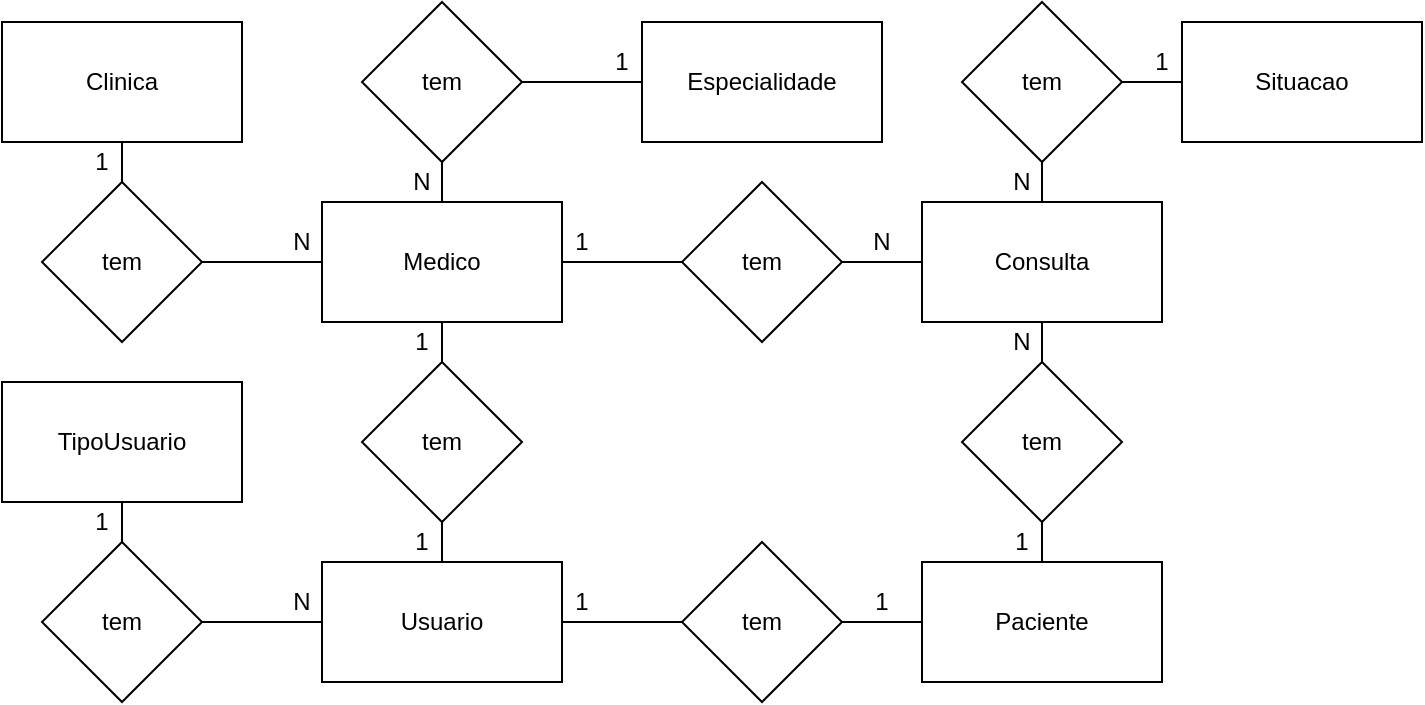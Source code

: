 <mxfile version="14.4.8" type="device" pages="2"><diagram id="tbmvukzZFS9m787iocmM" name="Conceitual"><mxGraphModel dx="868" dy="450" grid="1" gridSize="10" guides="1" tooltips="1" connect="1" arrows="1" fold="1" page="1" pageScale="1" pageWidth="827" pageHeight="1169" math="0" shadow="0"><root><mxCell id="0"/><mxCell id="1" parent="0"/><mxCell id="wwTbLf_z3bButGqpfBfw-30" style="edgeStyle=orthogonalEdgeStyle;rounded=0;orthogonalLoop=1;jettySize=auto;html=1;exitX=0.5;exitY=1;exitDx=0;exitDy=0;entryX=0.5;entryY=0;entryDx=0;entryDy=0;endArrow=none;endFill=0;" parent="1" source="YeVT094DheGPPfYWXo9Z-1" target="YeVT094DheGPPfYWXo9Z-4" edge="1"><mxGeometry relative="1" as="geometry"/></mxCell><mxCell id="YeVT094DheGPPfYWXo9Z-1" value="Clinica" style="rounded=0;whiteSpace=wrap;html=1;" parent="1" vertex="1"><mxGeometry x="40" y="40" width="120" height="60" as="geometry"/></mxCell><mxCell id="YeVT094DheGPPfYWXo9Z-3" value="Consulta" style="rounded=0;whiteSpace=wrap;html=1;" parent="1" vertex="1"><mxGeometry x="500" y="130" width="120" height="60" as="geometry"/></mxCell><mxCell id="wwTbLf_z3bButGqpfBfw-7" style="edgeStyle=orthogonalEdgeStyle;rounded=0;orthogonalLoop=1;jettySize=auto;html=1;exitX=1;exitY=0.5;exitDx=0;exitDy=0;endArrow=none;endFill=0;" parent="1" source="YeVT094DheGPPfYWXo9Z-4" target="YeVT094DheGPPfYWXo9Z-6" edge="1"><mxGeometry relative="1" as="geometry"/></mxCell><mxCell id="YeVT094DheGPPfYWXo9Z-4" value="tem" style="rhombus;whiteSpace=wrap;html=1;" parent="1" vertex="1"><mxGeometry x="60" y="120" width="80" height="80" as="geometry"/></mxCell><mxCell id="YeVT094DheGPPfYWXo9Z-15" style="edgeStyle=orthogonalEdgeStyle;rounded=0;orthogonalLoop=1;jettySize=auto;html=1;exitX=1;exitY=0.5;exitDx=0;exitDy=0;endArrow=none;endFill=0;" parent="1" source="YeVT094DheGPPfYWXo9Z-5" target="YeVT094DheGPPfYWXo9Z-3" edge="1"><mxGeometry relative="1" as="geometry"/></mxCell><mxCell id="wwTbLf_z3bButGqpfBfw-6" style="edgeStyle=orthogonalEdgeStyle;rounded=0;orthogonalLoop=1;jettySize=auto;html=1;exitX=0;exitY=0.5;exitDx=0;exitDy=0;entryX=1;entryY=0.5;entryDx=0;entryDy=0;endArrow=none;endFill=0;" parent="1" source="YeVT094DheGPPfYWXo9Z-5" target="YeVT094DheGPPfYWXo9Z-6" edge="1"><mxGeometry relative="1" as="geometry"/></mxCell><mxCell id="YeVT094DheGPPfYWXo9Z-5" value="tem" style="rhombus;whiteSpace=wrap;html=1;" parent="1" vertex="1"><mxGeometry x="380" y="120" width="80" height="80" as="geometry"/></mxCell><mxCell id="YeVT094DheGPPfYWXo9Z-6" value="Medico" style="rounded=0;whiteSpace=wrap;html=1;" parent="1" vertex="1"><mxGeometry x="200" y="130" width="120" height="60" as="geometry"/></mxCell><mxCell id="YeVT094DheGPPfYWXo9Z-16" style="edgeStyle=orthogonalEdgeStyle;rounded=0;orthogonalLoop=1;jettySize=auto;html=1;exitX=0.5;exitY=0;exitDx=0;exitDy=0;endArrow=none;endFill=0;" parent="1" source="YeVT094DheGPPfYWXo9Z-8" target="YeVT094DheGPPfYWXo9Z-3" edge="1"><mxGeometry relative="1" as="geometry"/></mxCell><mxCell id="VZoh3QCp31oaB2-yigFD-16" style="edgeStyle=orthogonalEdgeStyle;rounded=0;orthogonalLoop=1;jettySize=auto;html=1;exitX=0.5;exitY=1;exitDx=0;exitDy=0;endArrow=none;endFill=0;" parent="1" source="YeVT094DheGPPfYWXo9Z-8" target="wwTbLf_z3bButGqpfBfw-8" edge="1"><mxGeometry relative="1" as="geometry"/></mxCell><mxCell id="YeVT094DheGPPfYWXo9Z-8" value="tem" style="rhombus;whiteSpace=wrap;html=1;" parent="1" vertex="1"><mxGeometry x="520" y="210" width="80" height="80" as="geometry"/></mxCell><mxCell id="wwTbLf_z3bButGqpfBfw-8" value="Paciente" style="rounded=0;whiteSpace=wrap;html=1;" parent="1" vertex="1"><mxGeometry x="500" y="310" width="120" height="60" as="geometry"/></mxCell><mxCell id="wwTbLf_z3bButGqpfBfw-12" style="edgeStyle=orthogonalEdgeStyle;rounded=0;orthogonalLoop=1;jettySize=auto;html=1;exitX=1;exitY=0.5;exitDx=0;exitDy=0;entryX=0;entryY=0.5;entryDx=0;entryDy=0;endArrow=none;endFill=0;" parent="1" source="wwTbLf_z3bButGqpfBfw-10" target="wwTbLf_z3bButGqpfBfw-11" edge="1"><mxGeometry relative="1" as="geometry"/></mxCell><mxCell id="wwTbLf_z3bButGqpfBfw-10" value="Usuario" style="rounded=0;whiteSpace=wrap;html=1;" parent="1" vertex="1"><mxGeometry x="200" y="310" width="120" height="60" as="geometry"/></mxCell><mxCell id="wwTbLf_z3bButGqpfBfw-13" style="edgeStyle=orthogonalEdgeStyle;rounded=0;orthogonalLoop=1;jettySize=auto;html=1;exitX=1;exitY=0.5;exitDx=0;exitDy=0;entryX=0;entryY=0.5;entryDx=0;entryDy=0;endArrow=none;endFill=0;" parent="1" source="wwTbLf_z3bButGqpfBfw-11" target="wwTbLf_z3bButGqpfBfw-8" edge="1"><mxGeometry relative="1" as="geometry"/></mxCell><mxCell id="wwTbLf_z3bButGqpfBfw-11" value="tem" style="rhombus;whiteSpace=wrap;html=1;" parent="1" vertex="1"><mxGeometry x="380" y="300" width="80" height="80" as="geometry"/></mxCell><mxCell id="wwTbLf_z3bButGqpfBfw-32" style="edgeStyle=orthogonalEdgeStyle;rounded=0;orthogonalLoop=1;jettySize=auto;html=1;exitX=0.5;exitY=0;exitDx=0;exitDy=0;entryX=0.5;entryY=1;entryDx=0;entryDy=0;endArrow=none;endFill=0;" parent="1" source="wwTbLf_z3bButGqpfBfw-18" target="YeVT094DheGPPfYWXo9Z-6" edge="1"><mxGeometry relative="1" as="geometry"/></mxCell><mxCell id="wwTbLf_z3bButGqpfBfw-33" style="edgeStyle=orthogonalEdgeStyle;rounded=0;orthogonalLoop=1;jettySize=auto;html=1;exitX=0.5;exitY=1;exitDx=0;exitDy=0;entryX=0.5;entryY=0;entryDx=0;entryDy=0;endArrow=none;endFill=0;" parent="1" source="wwTbLf_z3bButGqpfBfw-18" target="wwTbLf_z3bButGqpfBfw-10" edge="1"><mxGeometry relative="1" as="geometry"/></mxCell><mxCell id="wwTbLf_z3bButGqpfBfw-18" value="tem" style="rhombus;whiteSpace=wrap;html=1;" parent="1" vertex="1"><mxGeometry x="220" y="210" width="80" height="80" as="geometry"/></mxCell><mxCell id="wwTbLf_z3bButGqpfBfw-21" value="Especialidade" style="rounded=0;whiteSpace=wrap;html=1;" parent="1" vertex="1"><mxGeometry x="360" y="40" width="120" height="60" as="geometry"/></mxCell><mxCell id="wwTbLf_z3bButGqpfBfw-24" style="edgeStyle=orthogonalEdgeStyle;rounded=0;orthogonalLoop=1;jettySize=auto;html=1;exitX=0.5;exitY=1;exitDx=0;exitDy=0;endArrow=none;endFill=0;" parent="1" source="wwTbLf_z3bButGqpfBfw-22" target="YeVT094DheGPPfYWXo9Z-6" edge="1"><mxGeometry relative="1" as="geometry"/></mxCell><mxCell id="wwTbLf_z3bButGqpfBfw-31" style="edgeStyle=orthogonalEdgeStyle;rounded=0;orthogonalLoop=1;jettySize=auto;html=1;exitX=1;exitY=0.5;exitDx=0;exitDy=0;endArrow=none;endFill=0;" parent="1" source="wwTbLf_z3bButGqpfBfw-22" target="wwTbLf_z3bButGqpfBfw-21" edge="1"><mxGeometry relative="1" as="geometry"/></mxCell><mxCell id="wwTbLf_z3bButGqpfBfw-22" value="tem" style="rhombus;whiteSpace=wrap;html=1;" parent="1" vertex="1"><mxGeometry x="220" y="30" width="80" height="80" as="geometry"/></mxCell><mxCell id="wwTbLf_z3bButGqpfBfw-28" style="edgeStyle=orthogonalEdgeStyle;rounded=0;orthogonalLoop=1;jettySize=auto;html=1;exitX=0.5;exitY=1;exitDx=0;exitDy=0;endArrow=none;endFill=0;" parent="1" source="wwTbLf_z3bButGqpfBfw-26" target="wwTbLf_z3bButGqpfBfw-27" edge="1"><mxGeometry relative="1" as="geometry"/></mxCell><mxCell id="wwTbLf_z3bButGqpfBfw-26" value="TipoUsuario" style="rounded=0;whiteSpace=wrap;html=1;" parent="1" vertex="1"><mxGeometry x="40" y="220" width="120" height="60" as="geometry"/></mxCell><mxCell id="wwTbLf_z3bButGqpfBfw-29" style="edgeStyle=orthogonalEdgeStyle;rounded=0;orthogonalLoop=1;jettySize=auto;html=1;exitX=1;exitY=0.5;exitDx=0;exitDy=0;endArrow=none;endFill=0;" parent="1" source="wwTbLf_z3bButGqpfBfw-27" target="wwTbLf_z3bButGqpfBfw-10" edge="1"><mxGeometry relative="1" as="geometry"/></mxCell><mxCell id="wwTbLf_z3bButGqpfBfw-27" value="tem" style="rhombus;whiteSpace=wrap;html=1;" parent="1" vertex="1"><mxGeometry x="60" y="300" width="80" height="80" as="geometry"/></mxCell><mxCell id="VZoh3QCp31oaB2-yigFD-1" value="1" style="text;html=1;strokeColor=none;fillColor=none;align=center;verticalAlign=middle;whiteSpace=wrap;rounded=0;" parent="1" vertex="1"><mxGeometry x="80" y="100" width="20" height="20" as="geometry"/></mxCell><mxCell id="VZoh3QCp31oaB2-yigFD-2" value="N" style="text;html=1;strokeColor=none;fillColor=none;align=center;verticalAlign=middle;whiteSpace=wrap;rounded=0;" parent="1" vertex="1"><mxGeometry x="180" y="140" width="20" height="20" as="geometry"/></mxCell><mxCell id="VZoh3QCp31oaB2-yigFD-3" value="N" style="text;html=1;strokeColor=none;fillColor=none;align=center;verticalAlign=middle;whiteSpace=wrap;rounded=0;" parent="1" vertex="1"><mxGeometry x="240" y="110" width="20" height="20" as="geometry"/></mxCell><mxCell id="VZoh3QCp31oaB2-yigFD-4" value="1" style="text;html=1;strokeColor=none;fillColor=none;align=center;verticalAlign=middle;whiteSpace=wrap;rounded=0;" parent="1" vertex="1"><mxGeometry x="320" y="140" width="20" height="20" as="geometry"/></mxCell><mxCell id="VZoh3QCp31oaB2-yigFD-5" value="N" style="text;html=1;strokeColor=none;fillColor=none;align=center;verticalAlign=middle;whiteSpace=wrap;rounded=0;" parent="1" vertex="1"><mxGeometry x="470" y="140" width="20" height="20" as="geometry"/></mxCell><mxCell id="VZoh3QCp31oaB2-yigFD-6" value="1" style="text;html=1;strokeColor=none;fillColor=none;align=center;verticalAlign=middle;whiteSpace=wrap;rounded=0;" parent="1" vertex="1"><mxGeometry x="340" y="50" width="20" height="20" as="geometry"/></mxCell><mxCell id="VZoh3QCp31oaB2-yigFD-7" value="1" style="text;html=1;strokeColor=none;fillColor=none;align=center;verticalAlign=middle;whiteSpace=wrap;rounded=0;" parent="1" vertex="1"><mxGeometry x="240" y="190" width="20" height="20" as="geometry"/></mxCell><mxCell id="VZoh3QCp31oaB2-yigFD-8" value="1" style="text;html=1;strokeColor=none;fillColor=none;align=center;verticalAlign=middle;whiteSpace=wrap;rounded=0;" parent="1" vertex="1"><mxGeometry x="240" y="290" width="20" height="20" as="geometry"/></mxCell><mxCell id="VZoh3QCp31oaB2-yigFD-9" value="1" style="text;html=1;strokeColor=none;fillColor=none;align=center;verticalAlign=middle;whiteSpace=wrap;rounded=0;" parent="1" vertex="1"><mxGeometry x="80" y="280" width="20" height="20" as="geometry"/></mxCell><mxCell id="VZoh3QCp31oaB2-yigFD-10" value="N" style="text;html=1;strokeColor=none;fillColor=none;align=center;verticalAlign=middle;whiteSpace=wrap;rounded=0;" parent="1" vertex="1"><mxGeometry x="180" y="320" width="20" height="20" as="geometry"/></mxCell><mxCell id="VZoh3QCp31oaB2-yigFD-12" value="1" style="text;html=1;strokeColor=none;fillColor=none;align=center;verticalAlign=middle;whiteSpace=wrap;rounded=0;" parent="1" vertex="1"><mxGeometry x="540" y="290" width="20" height="20" as="geometry"/></mxCell><mxCell id="VZoh3QCp31oaB2-yigFD-13" value="N" style="text;html=1;strokeColor=none;fillColor=none;align=center;verticalAlign=middle;whiteSpace=wrap;rounded=0;" parent="1" vertex="1"><mxGeometry x="540" y="190" width="20" height="20" as="geometry"/></mxCell><mxCell id="VZoh3QCp31oaB2-yigFD-14" value="1" style="text;html=1;strokeColor=none;fillColor=none;align=center;verticalAlign=middle;whiteSpace=wrap;rounded=0;" parent="1" vertex="1"><mxGeometry x="320" y="320" width="20" height="20" as="geometry"/></mxCell><mxCell id="VZoh3QCp31oaB2-yigFD-15" value="1" style="text;html=1;strokeColor=none;fillColor=none;align=center;verticalAlign=middle;whiteSpace=wrap;rounded=0;" parent="1" vertex="1"><mxGeometry x="470" y="320" width="20" height="20" as="geometry"/></mxCell><mxCell id="-nQKiCREznr3GlZvs7yt-3" value="Situacao" style="rounded=0;whiteSpace=wrap;html=1;" parent="1" vertex="1"><mxGeometry x="630" y="40" width="120" height="60" as="geometry"/></mxCell><mxCell id="-nQKiCREznr3GlZvs7yt-5" style="edgeStyle=orthogonalEdgeStyle;rounded=0;orthogonalLoop=1;jettySize=auto;html=1;exitX=0.5;exitY=1;exitDx=0;exitDy=0;entryX=0.5;entryY=0;entryDx=0;entryDy=0;endArrow=none;endFill=0;" parent="1" source="-nQKiCREznr3GlZvs7yt-4" target="YeVT094DheGPPfYWXo9Z-3" edge="1"><mxGeometry relative="1" as="geometry"/></mxCell><mxCell id="-nQKiCREznr3GlZvs7yt-6" style="edgeStyle=orthogonalEdgeStyle;rounded=0;orthogonalLoop=1;jettySize=auto;html=1;exitX=1;exitY=0.5;exitDx=0;exitDy=0;endArrow=none;endFill=0;" parent="1" source="-nQKiCREznr3GlZvs7yt-4" target="-nQKiCREznr3GlZvs7yt-3" edge="1"><mxGeometry relative="1" as="geometry"/></mxCell><mxCell id="-nQKiCREznr3GlZvs7yt-4" value="tem" style="rhombus;whiteSpace=wrap;html=1;" parent="1" vertex="1"><mxGeometry x="520" y="30" width="80" height="80" as="geometry"/></mxCell><mxCell id="-nQKiCREznr3GlZvs7yt-7" value="N" style="text;html=1;strokeColor=none;fillColor=none;align=center;verticalAlign=middle;whiteSpace=wrap;rounded=0;" parent="1" vertex="1"><mxGeometry x="540" y="110" width="20" height="20" as="geometry"/></mxCell><mxCell id="-nQKiCREznr3GlZvs7yt-8" value="1" style="text;html=1;strokeColor=none;fillColor=none;align=center;verticalAlign=middle;whiteSpace=wrap;rounded=0;" parent="1" vertex="1"><mxGeometry x="610" y="50" width="20" height="20" as="geometry"/></mxCell></root></mxGraphModel></diagram><diagram id="5i5lVtpWGPMea7xDv6rK" name="Logico"><mxGraphModel dx="868" dy="450" grid="1" gridSize="10" guides="1" tooltips="1" connect="1" arrows="1" fold="1" page="1" pageScale="1" pageWidth="827" pageHeight="1169" math="0" shadow="0"><root><mxCell id="hrOBuIK_66AOC_mTqwhS-0"/><mxCell id="hrOBuIK_66AOC_mTqwhS-1" parent="hrOBuIK_66AOC_mTqwhS-0"/><mxCell id="hrOBuIK_66AOC_mTqwhS-2" value="Clinica" style="shape=table;startSize=30;container=1;collapsible=1;childLayout=tableLayout;fixedRows=1;rowLines=0;fontStyle=1;align=center;resizeLast=1;" parent="hrOBuIK_66AOC_mTqwhS-1" vertex="1"><mxGeometry x="40" y="40" width="180" height="190" as="geometry"/></mxCell><mxCell id="hrOBuIK_66AOC_mTqwhS-3" value="" style="shape=partialRectangle;collapsible=0;dropTarget=0;pointerEvents=0;fillColor=none;top=0;left=0;bottom=1;right=0;points=[[0,0.5],[1,0.5]];portConstraint=eastwest;" parent="hrOBuIK_66AOC_mTqwhS-2" vertex="1"><mxGeometry y="30" width="180" height="30" as="geometry"/></mxCell><mxCell id="hrOBuIK_66AOC_mTqwhS-4" value="PK" style="shape=partialRectangle;connectable=0;fillColor=none;top=0;left=0;bottom=0;right=0;fontStyle=1;overflow=hidden;" parent="hrOBuIK_66AOC_mTqwhS-3" vertex="1"><mxGeometry width="30" height="30" as="geometry"/></mxCell><mxCell id="hrOBuIK_66AOC_mTqwhS-5" value="idClinica" style="shape=partialRectangle;connectable=0;fillColor=none;top=0;left=0;bottom=0;right=0;align=left;spacingLeft=6;fontStyle=5;overflow=hidden;" parent="hrOBuIK_66AOC_mTqwhS-3" vertex="1"><mxGeometry x="30" width="150" height="30" as="geometry"/></mxCell><mxCell id="hrOBuIK_66AOC_mTqwhS-6" value="" style="shape=partialRectangle;collapsible=0;dropTarget=0;pointerEvents=0;fillColor=none;top=0;left=0;bottom=0;right=0;points=[[0,0.5],[1,0.5]];portConstraint=eastwest;" parent="hrOBuIK_66AOC_mTqwhS-2" vertex="1"><mxGeometry y="60" width="180" height="30" as="geometry"/></mxCell><mxCell id="hrOBuIK_66AOC_mTqwhS-7" value="" style="shape=partialRectangle;connectable=0;fillColor=none;top=0;left=0;bottom=0;right=0;editable=1;overflow=hidden;" parent="hrOBuIK_66AOC_mTqwhS-6" vertex="1"><mxGeometry width="30" height="30" as="geometry"/></mxCell><mxCell id="hrOBuIK_66AOC_mTqwhS-8" value="CPNJ" style="shape=partialRectangle;connectable=0;fillColor=none;top=0;left=0;bottom=0;right=0;align=left;spacingLeft=6;overflow=hidden;" parent="hrOBuIK_66AOC_mTqwhS-6" vertex="1"><mxGeometry x="30" width="150" height="30" as="geometry"/></mxCell><mxCell id="hrOBuIK_66AOC_mTqwhS-9" value="" style="shape=partialRectangle;collapsible=0;dropTarget=0;pointerEvents=0;fillColor=none;top=0;left=0;bottom=0;right=0;points=[[0,0.5],[1,0.5]];portConstraint=eastwest;" parent="hrOBuIK_66AOC_mTqwhS-2" vertex="1"><mxGeometry y="90" width="180" height="30" as="geometry"/></mxCell><mxCell id="hrOBuIK_66AOC_mTqwhS-10" value="" style="shape=partialRectangle;connectable=0;fillColor=none;top=0;left=0;bottom=0;right=0;editable=1;overflow=hidden;" parent="hrOBuIK_66AOC_mTqwhS-9" vertex="1"><mxGeometry width="30" height="30" as="geometry"/></mxCell><mxCell id="hrOBuIK_66AOC_mTqwhS-11" value="Endereco" style="shape=partialRectangle;connectable=0;fillColor=none;top=0;left=0;bottom=0;right=0;align=left;spacingLeft=6;overflow=hidden;" parent="hrOBuIK_66AOC_mTqwhS-9" vertex="1"><mxGeometry x="30" width="150" height="30" as="geometry"/></mxCell><mxCell id="hrOBuIK_66AOC_mTqwhS-12" value="" style="shape=partialRectangle;collapsible=0;dropTarget=0;pointerEvents=0;fillColor=none;top=0;left=0;bottom=0;right=0;points=[[0,0.5],[1,0.5]];portConstraint=eastwest;" parent="hrOBuIK_66AOC_mTqwhS-2" vertex="1"><mxGeometry y="120" width="180" height="30" as="geometry"/></mxCell><mxCell id="hrOBuIK_66AOC_mTqwhS-13" value="" style="shape=partialRectangle;connectable=0;fillColor=none;top=0;left=0;bottom=0;right=0;editable=1;overflow=hidden;" parent="hrOBuIK_66AOC_mTqwhS-12" vertex="1"><mxGeometry width="30" height="30" as="geometry"/></mxCell><mxCell id="hrOBuIK_66AOC_mTqwhS-14" value="NomeFantasia" style="shape=partialRectangle;connectable=0;fillColor=none;top=0;left=0;bottom=0;right=0;align=left;spacingLeft=6;overflow=hidden;" parent="hrOBuIK_66AOC_mTqwhS-12" vertex="1"><mxGeometry x="30" width="150" height="30" as="geometry"/></mxCell><mxCell id="8sreV5g96M_gXu1EqG2n-0" value="" style="shape=partialRectangle;collapsible=0;dropTarget=0;pointerEvents=0;fillColor=none;top=0;left=0;bottom=0;right=0;points=[[0,0.5],[1,0.5]];portConstraint=eastwest;" parent="hrOBuIK_66AOC_mTqwhS-2" vertex="1"><mxGeometry y="150" width="180" height="30" as="geometry"/></mxCell><mxCell id="8sreV5g96M_gXu1EqG2n-1" value="" style="shape=partialRectangle;connectable=0;fillColor=none;top=0;left=0;bottom=0;right=0;editable=1;overflow=hidden;" parent="8sreV5g96M_gXu1EqG2n-0" vertex="1"><mxGeometry width="30" height="30" as="geometry"/></mxCell><mxCell id="8sreV5g96M_gXu1EqG2n-2" value="RazaoSocial" style="shape=partialRectangle;connectable=0;fillColor=none;top=0;left=0;bottom=0;right=0;align=left;spacingLeft=6;overflow=hidden;" parent="8sreV5g96M_gXu1EqG2n-0" vertex="1"><mxGeometry x="30" width="150" height="30" as="geometry"/></mxCell><mxCell id="8sreV5g96M_gXu1EqG2n-3" value="Usuario" style="shape=table;startSize=30;container=1;collapsible=1;childLayout=tableLayout;fixedRows=1;rowLines=0;fontStyle=1;align=center;resizeLast=1;" parent="hrOBuIK_66AOC_mTqwhS-1" vertex="1"><mxGeometry x="280" y="40" width="180" height="220" as="geometry"/></mxCell><mxCell id="8sreV5g96M_gXu1EqG2n-4" value="" style="shape=partialRectangle;collapsible=0;dropTarget=0;pointerEvents=0;fillColor=none;top=0;left=0;bottom=0;right=0;points=[[0,0.5],[1,0.5]];portConstraint=eastwest;" parent="8sreV5g96M_gXu1EqG2n-3" vertex="1"><mxGeometry y="30" width="180" height="30" as="geometry"/></mxCell><mxCell id="8sreV5g96M_gXu1EqG2n-5" value="PK" style="shape=partialRectangle;connectable=0;fillColor=none;top=0;left=0;bottom=0;right=0;fontStyle=1;overflow=hidden;" parent="8sreV5g96M_gXu1EqG2n-4" vertex="1"><mxGeometry width="60" height="30" as="geometry"/></mxCell><mxCell id="8sreV5g96M_gXu1EqG2n-6" value="idUsuario" style="shape=partialRectangle;connectable=0;fillColor=none;top=0;left=0;bottom=0;right=0;align=left;spacingLeft=6;fontStyle=5;overflow=hidden;" parent="8sreV5g96M_gXu1EqG2n-4" vertex="1"><mxGeometry x="60" width="120" height="30" as="geometry"/></mxCell><mxCell id="6BgBozNRXc85cKhmaCCA-0" value="" style="shape=partialRectangle;collapsible=0;dropTarget=0;pointerEvents=0;fillColor=none;top=0;left=0;bottom=0;right=0;points=[[0,0.5],[1,0.5]];portConstraint=eastwest;" parent="8sreV5g96M_gXu1EqG2n-3" vertex="1"><mxGeometry y="60" width="180" height="30" as="geometry"/></mxCell><mxCell id="6BgBozNRXc85cKhmaCCA-1" value="FK" style="shape=partialRectangle;connectable=0;fillColor=none;top=0;left=0;bottom=0;right=0;fontStyle=1;overflow=hidden;" parent="6BgBozNRXc85cKhmaCCA-0" vertex="1"><mxGeometry width="60" height="30" as="geometry"/></mxCell><mxCell id="6BgBozNRXc85cKhmaCCA-2" value="idTipoUsuario" style="shape=partialRectangle;connectable=0;fillColor=none;top=0;left=0;bottom=0;right=0;align=left;spacingLeft=6;fontStyle=5;overflow=hidden;" parent="6BgBozNRXc85cKhmaCCA-0" vertex="1"><mxGeometry x="60" width="120" height="30" as="geometry"/></mxCell><mxCell id="8sreV5g96M_gXu1EqG2n-7" value="" style="shape=partialRectangle;collapsible=0;dropTarget=0;pointerEvents=0;fillColor=none;top=0;left=0;bottom=1;right=0;points=[[0,0.5],[1,0.5]];portConstraint=eastwest;" parent="8sreV5g96M_gXu1EqG2n-3" vertex="1"><mxGeometry y="90" width="180" height="30" as="geometry"/></mxCell><mxCell id="8sreV5g96M_gXu1EqG2n-8" value="FK" style="shape=partialRectangle;connectable=0;fillColor=none;top=0;left=0;bottom=0;right=0;fontStyle=1;overflow=hidden;" parent="8sreV5g96M_gXu1EqG2n-7" vertex="1"><mxGeometry width="60" height="30" as="geometry"/></mxCell><mxCell id="8sreV5g96M_gXu1EqG2n-9" value="idClinica" style="shape=partialRectangle;connectable=0;fillColor=none;top=0;left=0;bottom=0;right=0;align=left;spacingLeft=6;fontStyle=5;overflow=hidden;" parent="8sreV5g96M_gXu1EqG2n-7" vertex="1"><mxGeometry x="60" width="120" height="30" as="geometry"/></mxCell><mxCell id="8sreV5g96M_gXu1EqG2n-10" value="" style="shape=partialRectangle;collapsible=0;dropTarget=0;pointerEvents=0;fillColor=none;top=0;left=0;bottom=0;right=0;points=[[0,0.5],[1,0.5]];portConstraint=eastwest;" parent="8sreV5g96M_gXu1EqG2n-3" vertex="1"><mxGeometry y="120" width="180" height="30" as="geometry"/></mxCell><mxCell id="8sreV5g96M_gXu1EqG2n-11" value="" style="shape=partialRectangle;connectable=0;fillColor=none;top=0;left=0;bottom=0;right=0;editable=1;overflow=hidden;" parent="8sreV5g96M_gXu1EqG2n-10" vertex="1"><mxGeometry width="60" height="30" as="geometry"/></mxCell><mxCell id="8sreV5g96M_gXu1EqG2n-12" value="Nome" style="shape=partialRectangle;connectable=0;fillColor=none;top=0;left=0;bottom=0;right=0;align=left;spacingLeft=6;overflow=hidden;" parent="8sreV5g96M_gXu1EqG2n-10" vertex="1"><mxGeometry x="60" width="120" height="30" as="geometry"/></mxCell><mxCell id="8sreV5g96M_gXu1EqG2n-13" value="" style="shape=partialRectangle;collapsible=0;dropTarget=0;pointerEvents=0;fillColor=none;top=0;left=0;bottom=0;right=0;points=[[0,0.5],[1,0.5]];portConstraint=eastwest;" parent="8sreV5g96M_gXu1EqG2n-3" vertex="1"><mxGeometry y="150" width="180" height="30" as="geometry"/></mxCell><mxCell id="8sreV5g96M_gXu1EqG2n-14" value="" style="shape=partialRectangle;connectable=0;fillColor=none;top=0;left=0;bottom=0;right=0;editable=1;overflow=hidden;" parent="8sreV5g96M_gXu1EqG2n-13" vertex="1"><mxGeometry width="60" height="30" as="geometry"/></mxCell><mxCell id="8sreV5g96M_gXu1EqG2n-15" value="Email" style="shape=partialRectangle;connectable=0;fillColor=none;top=0;left=0;bottom=0;right=0;align=left;spacingLeft=6;overflow=hidden;" parent="8sreV5g96M_gXu1EqG2n-13" vertex="1"><mxGeometry x="60" width="120" height="30" as="geometry"/></mxCell><mxCell id="D3uZk7srcacJJLADv9d_-4" value="" style="shape=partialRectangle;collapsible=0;dropTarget=0;pointerEvents=0;fillColor=none;top=0;left=0;bottom=0;right=0;points=[[0,0.5],[1,0.5]];portConstraint=eastwest;" vertex="1" parent="8sreV5g96M_gXu1EqG2n-3"><mxGeometry y="180" width="180" height="30" as="geometry"/></mxCell><mxCell id="D3uZk7srcacJJLADv9d_-5" value="" style="shape=partialRectangle;connectable=0;fillColor=none;top=0;left=0;bottom=0;right=0;editable=1;overflow=hidden;" vertex="1" parent="D3uZk7srcacJJLADv9d_-4"><mxGeometry width="60" height="30" as="geometry"/></mxCell><mxCell id="D3uZk7srcacJJLADv9d_-6" value="Senha" style="shape=partialRectangle;connectable=0;fillColor=none;top=0;left=0;bottom=0;right=0;align=left;spacingLeft=6;overflow=hidden;" vertex="1" parent="D3uZk7srcacJJLADv9d_-4"><mxGeometry x="60" width="120" height="30" as="geometry"/></mxCell><mxCell id="fiuMLbG_GVupAWo96m7l-19" value="Consulta" style="shape=table;startSize=30;container=1;collapsible=1;childLayout=tableLayout;fixedRows=1;rowLines=0;fontStyle=1;align=center;resizeLast=1;" parent="hrOBuIK_66AOC_mTqwhS-1" vertex="1"><mxGeometry x="560" y="40" width="180" height="220" as="geometry"/></mxCell><mxCell id="fiuMLbG_GVupAWo96m7l-20" value="" style="shape=partialRectangle;collapsible=0;dropTarget=0;pointerEvents=0;fillColor=none;top=0;left=0;bottom=0;right=0;points=[[0,0.5],[1,0.5]];portConstraint=eastwest;" parent="fiuMLbG_GVupAWo96m7l-19" vertex="1"><mxGeometry y="30" width="180" height="30" as="geometry"/></mxCell><mxCell id="fiuMLbG_GVupAWo96m7l-21" value="PK" style="shape=partialRectangle;connectable=0;fillColor=none;top=0;left=0;bottom=0;right=0;fontStyle=1;overflow=hidden;" parent="fiuMLbG_GVupAWo96m7l-20" vertex="1"><mxGeometry width="60" height="30" as="geometry"/></mxCell><mxCell id="fiuMLbG_GVupAWo96m7l-22" value="idConsulta" style="shape=partialRectangle;connectable=0;fillColor=none;top=0;left=0;bottom=0;right=0;align=left;spacingLeft=6;fontStyle=5;overflow=hidden;" parent="fiuMLbG_GVupAWo96m7l-20" vertex="1"><mxGeometry x="60" width="120" height="30" as="geometry"/></mxCell><mxCell id="fiuMLbG_GVupAWo96m7l-32" value="" style="shape=partialRectangle;collapsible=0;dropTarget=0;pointerEvents=0;fillColor=none;top=0;left=0;bottom=0;right=0;points=[[0,0.5],[1,0.5]];portConstraint=eastwest;" parent="fiuMLbG_GVupAWo96m7l-19" vertex="1"><mxGeometry y="60" width="180" height="30" as="geometry"/></mxCell><mxCell id="fiuMLbG_GVupAWo96m7l-33" value="FK" style="shape=partialRectangle;connectable=0;fillColor=none;top=0;left=0;bottom=0;right=0;fontStyle=1;overflow=hidden;" parent="fiuMLbG_GVupAWo96m7l-32" vertex="1"><mxGeometry width="60" height="30" as="geometry"/></mxCell><mxCell id="fiuMLbG_GVupAWo96m7l-34" value="idPaciente" style="shape=partialRectangle;connectable=0;fillColor=none;top=0;left=0;bottom=0;right=0;align=left;spacingLeft=6;fontStyle=5;overflow=hidden;" parent="fiuMLbG_GVupAWo96m7l-32" vertex="1"><mxGeometry x="60" width="120" height="30" as="geometry"/></mxCell><mxCell id="YYSHFhoximB7B4WYnnuj-3" value="" style="shape=partialRectangle;collapsible=0;dropTarget=0;pointerEvents=0;fillColor=none;top=0;left=0;bottom=0;right=0;points=[[0,0.5],[1,0.5]];portConstraint=eastwest;" parent="fiuMLbG_GVupAWo96m7l-19" vertex="1"><mxGeometry y="90" width="180" height="30" as="geometry"/></mxCell><mxCell id="YYSHFhoximB7B4WYnnuj-4" value="FK" style="shape=partialRectangle;connectable=0;fillColor=none;top=0;left=0;bottom=0;right=0;fontStyle=1;overflow=hidden;" parent="YYSHFhoximB7B4WYnnuj-3" vertex="1"><mxGeometry width="60" height="30" as="geometry"/></mxCell><mxCell id="YYSHFhoximB7B4WYnnuj-5" value="idSituacao" style="shape=partialRectangle;connectable=0;fillColor=none;top=0;left=0;bottom=0;right=0;align=left;spacingLeft=6;fontStyle=5;overflow=hidden;" parent="YYSHFhoximB7B4WYnnuj-3" vertex="1"><mxGeometry x="60" width="120" height="30" as="geometry"/></mxCell><mxCell id="fiuMLbG_GVupAWo96m7l-23" value="" style="shape=partialRectangle;collapsible=0;dropTarget=0;pointerEvents=0;fillColor=none;top=0;left=0;bottom=1;right=0;points=[[0,0.5],[1,0.5]];portConstraint=eastwest;" parent="fiuMLbG_GVupAWo96m7l-19" vertex="1"><mxGeometry y="120" width="180" height="30" as="geometry"/></mxCell><mxCell id="fiuMLbG_GVupAWo96m7l-24" value="FK" style="shape=partialRectangle;connectable=0;fillColor=none;top=0;left=0;bottom=0;right=0;fontStyle=1;overflow=hidden;" parent="fiuMLbG_GVupAWo96m7l-23" vertex="1"><mxGeometry width="60" height="30" as="geometry"/></mxCell><mxCell id="fiuMLbG_GVupAWo96m7l-25" value="idMedico" style="shape=partialRectangle;connectable=0;fillColor=none;top=0;left=0;bottom=0;right=0;align=left;spacingLeft=6;fontStyle=5;overflow=hidden;" parent="fiuMLbG_GVupAWo96m7l-23" vertex="1"><mxGeometry x="60" width="120" height="30" as="geometry"/></mxCell><mxCell id="fiuMLbG_GVupAWo96m7l-26" value="" style="shape=partialRectangle;collapsible=0;dropTarget=0;pointerEvents=0;fillColor=none;top=0;left=0;bottom=0;right=0;points=[[0,0.5],[1,0.5]];portConstraint=eastwest;" parent="fiuMLbG_GVupAWo96m7l-19" vertex="1"><mxGeometry y="150" width="180" height="30" as="geometry"/></mxCell><mxCell id="fiuMLbG_GVupAWo96m7l-27" value="" style="shape=partialRectangle;connectable=0;fillColor=none;top=0;left=0;bottom=0;right=0;editable=1;overflow=hidden;" parent="fiuMLbG_GVupAWo96m7l-26" vertex="1"><mxGeometry width="60" height="30" as="geometry"/></mxCell><mxCell id="fiuMLbG_GVupAWo96m7l-28" value="DataConsulta" style="shape=partialRectangle;connectable=0;fillColor=none;top=0;left=0;bottom=0;right=0;align=left;spacingLeft=6;overflow=hidden;" parent="fiuMLbG_GVupAWo96m7l-26" vertex="1"><mxGeometry x="60" width="120" height="30" as="geometry"/></mxCell><mxCell id="vNIRp9hM8oyRY4oCBEBe-0" value="" style="shape=partialRectangle;collapsible=0;dropTarget=0;pointerEvents=0;fillColor=none;top=0;left=0;bottom=0;right=0;points=[[0,0.5],[1,0.5]];portConstraint=eastwest;" parent="fiuMLbG_GVupAWo96m7l-19" vertex="1"><mxGeometry y="180" width="180" height="30" as="geometry"/></mxCell><mxCell id="vNIRp9hM8oyRY4oCBEBe-1" value="" style="shape=partialRectangle;connectable=0;fillColor=none;top=0;left=0;bottom=0;right=0;editable=1;overflow=hidden;" parent="vNIRp9hM8oyRY4oCBEBe-0" vertex="1"><mxGeometry width="60" height="30" as="geometry"/></mxCell><mxCell id="vNIRp9hM8oyRY4oCBEBe-2" value="Descricao" style="shape=partialRectangle;connectable=0;fillColor=none;top=0;left=0;bottom=0;right=0;align=left;spacingLeft=6;overflow=hidden;" parent="vNIRp9hM8oyRY4oCBEBe-0" vertex="1"><mxGeometry x="60" width="120" height="30" as="geometry"/></mxCell><mxCell id="gqoZCwhTYz6F_XiqJxZK-3" style="edgeStyle=orthogonalEdgeStyle;rounded=0;orthogonalLoop=1;jettySize=auto;html=1;exitX=1;exitY=0.5;exitDx=0;exitDy=0;entryX=0;entryY=0.5;entryDx=0;entryDy=0;endArrow=ERoneToMany;endFill=0;" parent="hrOBuIK_66AOC_mTqwhS-1" source="hrOBuIK_66AOC_mTqwhS-3" target="8sreV5g96M_gXu1EqG2n-7" edge="1"><mxGeometry relative="1" as="geometry"/></mxCell><mxCell id="6BgBozNRXc85cKhmaCCA-3" value="TipoUsuario" style="shape=table;startSize=30;container=1;collapsible=1;childLayout=tableLayout;fixedRows=1;rowLines=0;fontStyle=1;align=center;resizeLast=1;" parent="hrOBuIK_66AOC_mTqwhS-1" vertex="1"><mxGeometry x="40" y="280" width="180" height="100" as="geometry"/></mxCell><mxCell id="6BgBozNRXc85cKhmaCCA-4" value="" style="shape=partialRectangle;collapsible=0;dropTarget=0;pointerEvents=0;fillColor=none;top=0;left=0;bottom=1;right=0;points=[[0,0.5],[1,0.5]];portConstraint=eastwest;" parent="6BgBozNRXc85cKhmaCCA-3" vertex="1"><mxGeometry y="30" width="180" height="30" as="geometry"/></mxCell><mxCell id="6BgBozNRXc85cKhmaCCA-5" value="PK" style="shape=partialRectangle;connectable=0;fillColor=none;top=0;left=0;bottom=0;right=0;fontStyle=1;overflow=hidden;" parent="6BgBozNRXc85cKhmaCCA-4" vertex="1"><mxGeometry width="30" height="30" as="geometry"/></mxCell><mxCell id="6BgBozNRXc85cKhmaCCA-6" value="idTipoUsuario" style="shape=partialRectangle;connectable=0;fillColor=none;top=0;left=0;bottom=0;right=0;align=left;spacingLeft=6;fontStyle=5;overflow=hidden;" parent="6BgBozNRXc85cKhmaCCA-4" vertex="1"><mxGeometry x="30" width="150" height="30" as="geometry"/></mxCell><mxCell id="6BgBozNRXc85cKhmaCCA-7" value="" style="shape=partialRectangle;collapsible=0;dropTarget=0;pointerEvents=0;fillColor=none;top=0;left=0;bottom=0;right=0;points=[[0,0.5],[1,0.5]];portConstraint=eastwest;" parent="6BgBozNRXc85cKhmaCCA-3" vertex="1"><mxGeometry y="60" width="180" height="30" as="geometry"/></mxCell><mxCell id="6BgBozNRXc85cKhmaCCA-8" value="" style="shape=partialRectangle;connectable=0;fillColor=none;top=0;left=0;bottom=0;right=0;editable=1;overflow=hidden;" parent="6BgBozNRXc85cKhmaCCA-7" vertex="1"><mxGeometry width="30" height="30" as="geometry"/></mxCell><mxCell id="6BgBozNRXc85cKhmaCCA-9" value="Tipo" style="shape=partialRectangle;connectable=0;fillColor=none;top=0;left=0;bottom=0;right=0;align=left;spacingLeft=6;overflow=hidden;" parent="6BgBozNRXc85cKhmaCCA-7" vertex="1"><mxGeometry x="30" width="150" height="30" as="geometry"/></mxCell><mxCell id="6BgBozNRXc85cKhmaCCA-16" style="edgeStyle=orthogonalEdgeStyle;rounded=0;orthogonalLoop=1;jettySize=auto;html=1;exitX=1;exitY=0.5;exitDx=0;exitDy=0;entryX=0;entryY=0.5;entryDx=0;entryDy=0;endArrow=ERoneToMany;endFill=0;" parent="hrOBuIK_66AOC_mTqwhS-1" source="6BgBozNRXc85cKhmaCCA-4" target="6BgBozNRXc85cKhmaCCA-0" edge="1"><mxGeometry relative="1" as="geometry"><Array as="points"><mxPoint x="260" y="325"/><mxPoint x="260" y="115"/></Array></mxGeometry></mxCell><mxCell id="QGe8T6IGla0XkdKticcU-0" value="Medico" style="shape=table;startSize=30;container=1;collapsible=1;childLayout=tableLayout;fixedRows=1;rowLines=0;fontStyle=1;align=center;resizeLast=1;" parent="hrOBuIK_66AOC_mTqwhS-1" vertex="1"><mxGeometry x="280" y="265" width="180" height="130" as="geometry"/></mxCell><mxCell id="QGe8T6IGla0XkdKticcU-1" value="" style="shape=partialRectangle;collapsible=0;dropTarget=0;pointerEvents=0;fillColor=none;top=0;left=0;bottom=0;right=0;points=[[0,0.5],[1,0.5]];portConstraint=eastwest;" parent="QGe8T6IGla0XkdKticcU-0" vertex="1"><mxGeometry y="30" width="180" height="30" as="geometry"/></mxCell><mxCell id="QGe8T6IGla0XkdKticcU-2" value="PK" style="shape=partialRectangle;connectable=0;fillColor=none;top=0;left=0;bottom=0;right=0;fontStyle=1;overflow=hidden;" parent="QGe8T6IGla0XkdKticcU-1" vertex="1"><mxGeometry width="60" height="30" as="geometry"/></mxCell><mxCell id="QGe8T6IGla0XkdKticcU-3" value="idMedico" style="shape=partialRectangle;connectable=0;fillColor=none;top=0;left=0;bottom=0;right=0;align=left;spacingLeft=6;fontStyle=5;overflow=hidden;" parent="QGe8T6IGla0XkdKticcU-1" vertex="1"><mxGeometry x="60" width="120" height="30" as="geometry"/></mxCell><mxCell id="QGe8T6IGla0XkdKticcU-16" value="" style="shape=partialRectangle;collapsible=0;dropTarget=0;pointerEvents=0;fillColor=none;top=0;left=0;bottom=0;right=0;points=[[0,0.5],[1,0.5]];portConstraint=eastwest;" parent="QGe8T6IGla0XkdKticcU-0" vertex="1"><mxGeometry y="60" width="180" height="30" as="geometry"/></mxCell><mxCell id="QGe8T6IGla0XkdKticcU-17" value="FK" style="shape=partialRectangle;connectable=0;fillColor=none;top=0;left=0;bottom=0;right=0;fontStyle=1;overflow=hidden;" parent="QGe8T6IGla0XkdKticcU-16" vertex="1"><mxGeometry width="60" height="30" as="geometry"/></mxCell><mxCell id="QGe8T6IGla0XkdKticcU-18" value="idEspecialidade" style="shape=partialRectangle;connectable=0;fillColor=none;top=0;left=0;bottom=0;right=0;align=left;spacingLeft=6;fontStyle=5;overflow=hidden;" parent="QGe8T6IGla0XkdKticcU-16" vertex="1"><mxGeometry x="60" width="120" height="30" as="geometry"/></mxCell><mxCell id="QGe8T6IGla0XkdKticcU-4" value="" style="shape=partialRectangle;collapsible=0;dropTarget=0;pointerEvents=0;fillColor=none;top=0;left=0;bottom=1;right=0;points=[[0,0.5],[1,0.5]];portConstraint=eastwest;" parent="QGe8T6IGla0XkdKticcU-0" vertex="1"><mxGeometry y="90" width="180" height="30" as="geometry"/></mxCell><mxCell id="QGe8T6IGla0XkdKticcU-5" value="FK" style="shape=partialRectangle;connectable=0;fillColor=none;top=0;left=0;bottom=0;right=0;fontStyle=1;overflow=hidden;" parent="QGe8T6IGla0XkdKticcU-4" vertex="1"><mxGeometry width="60" height="30" as="geometry"/></mxCell><mxCell id="QGe8T6IGla0XkdKticcU-6" value="idUsuario" style="shape=partialRectangle;connectable=0;fillColor=none;top=0;left=0;bottom=0;right=0;align=left;spacingLeft=6;fontStyle=5;overflow=hidden;" parent="QGe8T6IGla0XkdKticcU-4" vertex="1"><mxGeometry x="60" width="120" height="30" as="geometry"/></mxCell><mxCell id="QGe8T6IGla0XkdKticcU-14" style="edgeStyle=orthogonalEdgeStyle;rounded=0;orthogonalLoop=1;jettySize=auto;html=1;exitX=1;exitY=0.5;exitDx=0;exitDy=0;entryX=1;entryY=0.5;entryDx=0;entryDy=0;endArrow=ERoneToMany;endFill=0;" parent="hrOBuIK_66AOC_mTqwhS-1" source="8sreV5g96M_gXu1EqG2n-4" target="QGe8T6IGla0XkdKticcU-4" edge="1"><mxGeometry relative="1" as="geometry"><Array as="points"><mxPoint x="490" y="85"/><mxPoint x="490" y="355"/></Array></mxGeometry></mxCell><mxCell id="QGe8T6IGla0XkdKticcU-19" value="Especialidade" style="shape=table;startSize=30;container=1;collapsible=1;childLayout=tableLayout;fixedRows=1;rowLines=0;fontStyle=1;align=center;resizeLast=1;" parent="hrOBuIK_66AOC_mTqwhS-1" vertex="1"><mxGeometry x="280" y="410" width="180" height="100" as="geometry"/></mxCell><mxCell id="QGe8T6IGla0XkdKticcU-20" value="" style="shape=partialRectangle;collapsible=0;dropTarget=0;pointerEvents=0;fillColor=none;top=0;left=0;bottom=1;right=0;points=[[0,0.5],[1,0.5]];portConstraint=eastwest;" parent="QGe8T6IGla0XkdKticcU-19" vertex="1"><mxGeometry y="30" width="180" height="30" as="geometry"/></mxCell><mxCell id="QGe8T6IGla0XkdKticcU-21" value="PK" style="shape=partialRectangle;connectable=0;fillColor=none;top=0;left=0;bottom=0;right=0;fontStyle=1;overflow=hidden;" parent="QGe8T6IGla0XkdKticcU-20" vertex="1"><mxGeometry width="30" height="30" as="geometry"/></mxCell><mxCell id="QGe8T6IGla0XkdKticcU-22" value="idEspecialidade" style="shape=partialRectangle;connectable=0;fillColor=none;top=0;left=0;bottom=0;right=0;align=left;spacingLeft=6;fontStyle=5;overflow=hidden;" parent="QGe8T6IGla0XkdKticcU-20" vertex="1"><mxGeometry x="30" width="150" height="30" as="geometry"/></mxCell><mxCell id="QGe8T6IGla0XkdKticcU-23" value="" style="shape=partialRectangle;collapsible=0;dropTarget=0;pointerEvents=0;fillColor=none;top=0;left=0;bottom=0;right=0;points=[[0,0.5],[1,0.5]];portConstraint=eastwest;" parent="QGe8T6IGla0XkdKticcU-19" vertex="1"><mxGeometry y="60" width="180" height="30" as="geometry"/></mxCell><mxCell id="QGe8T6IGla0XkdKticcU-24" value="" style="shape=partialRectangle;connectable=0;fillColor=none;top=0;left=0;bottom=0;right=0;editable=1;overflow=hidden;" parent="QGe8T6IGla0XkdKticcU-23" vertex="1"><mxGeometry width="30" height="30" as="geometry"/></mxCell><mxCell id="QGe8T6IGla0XkdKticcU-25" value="Especialidade" style="shape=partialRectangle;connectable=0;fillColor=none;top=0;left=0;bottom=0;right=0;align=left;spacingLeft=6;overflow=hidden;" parent="QGe8T6IGla0XkdKticcU-23" vertex="1"><mxGeometry x="30" width="150" height="30" as="geometry"/></mxCell><mxCell id="RkN80pkkgmTuR0lNc92v-0" value="Paciente" style="shape=table;startSize=30;container=1;collapsible=1;childLayout=tableLayout;fixedRows=1;rowLines=0;fontStyle=1;align=center;resizeLast=1;" parent="hrOBuIK_66AOC_mTqwhS-1" vertex="1"><mxGeometry x="560" y="270" width="180" height="310" as="geometry"/></mxCell><mxCell id="RkN80pkkgmTuR0lNc92v-1" value="" style="shape=partialRectangle;collapsible=0;dropTarget=0;pointerEvents=0;fillColor=none;top=0;left=0;bottom=0;right=0;points=[[0,0.5],[1,0.5]];portConstraint=eastwest;" parent="RkN80pkkgmTuR0lNc92v-0" vertex="1"><mxGeometry y="30" width="180" height="30" as="geometry"/></mxCell><mxCell id="RkN80pkkgmTuR0lNc92v-2" value="PK" style="shape=partialRectangle;connectable=0;fillColor=none;top=0;left=0;bottom=0;right=0;fontStyle=1;overflow=hidden;" parent="RkN80pkkgmTuR0lNc92v-1" vertex="1"><mxGeometry width="60" height="30" as="geometry"/></mxCell><mxCell id="RkN80pkkgmTuR0lNc92v-3" value="idPaciente" style="shape=partialRectangle;connectable=0;fillColor=none;top=0;left=0;bottom=0;right=0;align=left;spacingLeft=6;fontStyle=5;overflow=hidden;" parent="RkN80pkkgmTuR0lNc92v-1" vertex="1"><mxGeometry x="60" width="120" height="30" as="geometry"/></mxCell><mxCell id="RkN80pkkgmTuR0lNc92v-4" value="" style="shape=partialRectangle;collapsible=0;dropTarget=0;pointerEvents=0;fillColor=none;top=0;left=0;bottom=1;right=0;points=[[0,0.5],[1,0.5]];portConstraint=eastwest;" parent="RkN80pkkgmTuR0lNc92v-0" vertex="1"><mxGeometry y="60" width="180" height="30" as="geometry"/></mxCell><mxCell id="RkN80pkkgmTuR0lNc92v-5" value="FK" style="shape=partialRectangle;connectable=0;fillColor=none;top=0;left=0;bottom=0;right=0;fontStyle=1;overflow=hidden;" parent="RkN80pkkgmTuR0lNc92v-4" vertex="1"><mxGeometry width="60" height="30" as="geometry"/></mxCell><mxCell id="RkN80pkkgmTuR0lNc92v-6" value="idUsuario" style="shape=partialRectangle;connectable=0;fillColor=none;top=0;left=0;bottom=0;right=0;align=left;spacingLeft=6;fontStyle=5;overflow=hidden;" parent="RkN80pkkgmTuR0lNc92v-4" vertex="1"><mxGeometry x="60" width="120" height="30" as="geometry"/></mxCell><mxCell id="RkN80pkkgmTuR0lNc92v-10" value="" style="shape=partialRectangle;collapsible=0;dropTarget=0;pointerEvents=0;fillColor=none;top=0;left=0;bottom=0;right=0;points=[[0,0.5],[1,0.5]];portConstraint=eastwest;" parent="RkN80pkkgmTuR0lNc92v-0" vertex="1"><mxGeometry y="90" width="180" height="30" as="geometry"/></mxCell><mxCell id="RkN80pkkgmTuR0lNc92v-11" value="" style="shape=partialRectangle;connectable=0;fillColor=none;top=0;left=0;bottom=0;right=0;editable=1;overflow=hidden;" parent="RkN80pkkgmTuR0lNc92v-10" vertex="1"><mxGeometry width="60" height="30" as="geometry"/></mxCell><mxCell id="RkN80pkkgmTuR0lNc92v-12" value="Descricao" style="shape=partialRectangle;connectable=0;fillColor=none;top=0;left=0;bottom=0;right=0;align=left;spacingLeft=6;overflow=hidden;" parent="RkN80pkkgmTuR0lNc92v-10" vertex="1"><mxGeometry x="60" width="120" height="30" as="geometry"/></mxCell><mxCell id="YYSHFhoximB7B4WYnnuj-20" value="" style="shape=partialRectangle;collapsible=0;dropTarget=0;pointerEvents=0;fillColor=none;top=0;left=0;bottom=0;right=0;points=[[0,0.5],[1,0.5]];portConstraint=eastwest;" parent="RkN80pkkgmTuR0lNc92v-0" vertex="1"><mxGeometry y="120" width="180" height="30" as="geometry"/></mxCell><mxCell id="YYSHFhoximB7B4WYnnuj-21" value="" style="shape=partialRectangle;connectable=0;fillColor=none;top=0;left=0;bottom=0;right=0;editable=1;overflow=hidden;" parent="YYSHFhoximB7B4WYnnuj-20" vertex="1"><mxGeometry width="60" height="30" as="geometry"/></mxCell><mxCell id="YYSHFhoximB7B4WYnnuj-22" value="Situacao" style="shape=partialRectangle;connectable=0;fillColor=none;top=0;left=0;bottom=0;right=0;align=left;spacingLeft=6;overflow=hidden;" parent="YYSHFhoximB7B4WYnnuj-20" vertex="1"><mxGeometry x="60" width="120" height="30" as="geometry"/></mxCell><mxCell id="8sreV5g96M_gXu1EqG2n-16" value="" style="shape=partialRectangle;collapsible=0;dropTarget=0;pointerEvents=0;fillColor=none;top=0;left=0;bottom=0;right=0;points=[[0,0.5],[1,0.5]];portConstraint=eastwest;" parent="RkN80pkkgmTuR0lNc92v-0" vertex="1"><mxGeometry y="150" width="180" height="30" as="geometry"/></mxCell><mxCell id="8sreV5g96M_gXu1EqG2n-17" value="" style="shape=partialRectangle;connectable=0;fillColor=none;top=0;left=0;bottom=0;right=0;editable=1;overflow=hidden;" parent="8sreV5g96M_gXu1EqG2n-16" vertex="1"><mxGeometry width="60" height="30" as="geometry"/></mxCell><mxCell id="8sreV5g96M_gXu1EqG2n-18" value="DataNascimento" style="shape=partialRectangle;connectable=0;fillColor=none;top=0;left=0;bottom=0;right=0;align=left;spacingLeft=6;overflow=hidden;" parent="8sreV5g96M_gXu1EqG2n-16" vertex="1"><mxGeometry x="60" width="120" height="30" as="geometry"/></mxCell><mxCell id="D3uZk7srcacJJLADv9d_-0" value="" style="shape=partialRectangle;collapsible=0;dropTarget=0;pointerEvents=0;fillColor=none;top=0;left=0;bottom=0;right=0;points=[[0,0.5],[1,0.5]];portConstraint=eastwest;" vertex="1" parent="RkN80pkkgmTuR0lNc92v-0"><mxGeometry y="180" width="180" height="30" as="geometry"/></mxCell><mxCell id="D3uZk7srcacJJLADv9d_-1" value="" style="shape=partialRectangle;connectable=0;fillColor=none;top=0;left=0;bottom=0;right=0;editable=1;overflow=hidden;" vertex="1" parent="D3uZk7srcacJJLADv9d_-0"><mxGeometry width="60" height="30" as="geometry"/></mxCell><mxCell id="D3uZk7srcacJJLADv9d_-2" value="Telefone" style="shape=partialRectangle;connectable=0;fillColor=none;top=0;left=0;bottom=0;right=0;align=left;spacingLeft=6;overflow=hidden;" vertex="1" parent="D3uZk7srcacJJLADv9d_-0"><mxGeometry x="60" width="120" height="30" as="geometry"/></mxCell><mxCell id="8sreV5g96M_gXu1EqG2n-22" value="" style="shape=partialRectangle;collapsible=0;dropTarget=0;pointerEvents=0;fillColor=none;top=0;left=0;bottom=0;right=0;points=[[0,0.5],[1,0.5]];portConstraint=eastwest;" parent="RkN80pkkgmTuR0lNc92v-0" vertex="1"><mxGeometry y="210" width="180" height="30" as="geometry"/></mxCell><mxCell id="8sreV5g96M_gXu1EqG2n-23" value="" style="shape=partialRectangle;connectable=0;fillColor=none;top=0;left=0;bottom=0;right=0;editable=1;overflow=hidden;" parent="8sreV5g96M_gXu1EqG2n-22" vertex="1"><mxGeometry width="60" height="30" as="geometry"/></mxCell><mxCell id="8sreV5g96M_gXu1EqG2n-24" value="RG" style="shape=partialRectangle;connectable=0;fillColor=none;top=0;left=0;bottom=0;right=0;align=left;spacingLeft=6;overflow=hidden;" parent="8sreV5g96M_gXu1EqG2n-22" vertex="1"><mxGeometry x="60" width="120" height="30" as="geometry"/></mxCell><mxCell id="8sreV5g96M_gXu1EqG2n-25" value="" style="shape=partialRectangle;collapsible=0;dropTarget=0;pointerEvents=0;fillColor=none;top=0;left=0;bottom=0;right=0;points=[[0,0.5],[1,0.5]];portConstraint=eastwest;" parent="RkN80pkkgmTuR0lNc92v-0" vertex="1"><mxGeometry y="240" width="180" height="30" as="geometry"/></mxCell><mxCell id="8sreV5g96M_gXu1EqG2n-26" value="" style="shape=partialRectangle;connectable=0;fillColor=none;top=0;left=0;bottom=0;right=0;editable=1;overflow=hidden;" parent="8sreV5g96M_gXu1EqG2n-25" vertex="1"><mxGeometry width="60" height="30" as="geometry"/></mxCell><mxCell id="8sreV5g96M_gXu1EqG2n-27" value="CPF" style="shape=partialRectangle;connectable=0;fillColor=none;top=0;left=0;bottom=0;right=0;align=left;spacingLeft=6;overflow=hidden;" parent="8sreV5g96M_gXu1EqG2n-25" vertex="1"><mxGeometry x="60" width="120" height="30" as="geometry"/></mxCell><mxCell id="8sreV5g96M_gXu1EqG2n-28" value="" style="shape=partialRectangle;collapsible=0;dropTarget=0;pointerEvents=0;fillColor=none;top=0;left=0;bottom=0;right=0;points=[[0,0.5],[1,0.5]];portConstraint=eastwest;" parent="RkN80pkkgmTuR0lNc92v-0" vertex="1"><mxGeometry y="270" width="180" height="30" as="geometry"/></mxCell><mxCell id="8sreV5g96M_gXu1EqG2n-29" value="" style="shape=partialRectangle;connectable=0;fillColor=none;top=0;left=0;bottom=0;right=0;editable=1;overflow=hidden;" parent="8sreV5g96M_gXu1EqG2n-28" vertex="1"><mxGeometry width="60" height="30" as="geometry"/></mxCell><mxCell id="8sreV5g96M_gXu1EqG2n-30" value="Endereco" style="shape=partialRectangle;connectable=0;fillColor=none;top=0;left=0;bottom=0;right=0;align=left;spacingLeft=6;overflow=hidden;" parent="8sreV5g96M_gXu1EqG2n-28" vertex="1"><mxGeometry x="60" width="120" height="30" as="geometry"/></mxCell><mxCell id="RkN80pkkgmTuR0lNc92v-13" style="edgeStyle=orthogonalEdgeStyle;rounded=0;orthogonalLoop=1;jettySize=auto;html=1;exitX=1;exitY=0.5;exitDx=0;exitDy=0;endArrow=ERoneToMany;endFill=0;" parent="hrOBuIK_66AOC_mTqwhS-1" source="8sreV5g96M_gXu1EqG2n-4" target="RkN80pkkgmTuR0lNc92v-4" edge="1"><mxGeometry relative="1" as="geometry"><Array as="points"><mxPoint x="500" y="85"/><mxPoint x="500" y="345"/></Array></mxGeometry></mxCell><mxCell id="RkN80pkkgmTuR0lNc92v-14" style="edgeStyle=orthogonalEdgeStyle;rounded=0;orthogonalLoop=1;jettySize=auto;html=1;exitX=1;exitY=0.5;exitDx=0;exitDy=0;endArrow=ERoneToMany;endFill=0;" parent="hrOBuIK_66AOC_mTqwhS-1" source="RkN80pkkgmTuR0lNc92v-1" target="fiuMLbG_GVupAWo96m7l-32" edge="1"><mxGeometry relative="1" as="geometry"/></mxCell><mxCell id="RkN80pkkgmTuR0lNc92v-16" style="edgeStyle=orthogonalEdgeStyle;rounded=0;orthogonalLoop=1;jettySize=auto;html=1;exitX=1;exitY=0.5;exitDx=0;exitDy=0;endArrow=ERoneToMany;endFill=0;" parent="hrOBuIK_66AOC_mTqwhS-1" source="QGe8T6IGla0XkdKticcU-1" target="fiuMLbG_GVupAWo96m7l-32" edge="1"><mxGeometry relative="1" as="geometry"><Array as="points"><mxPoint x="540" y="295"/><mxPoint x="540" y="115"/></Array></mxGeometry></mxCell><mxCell id="YYSHFhoximB7B4WYnnuj-6" value="Situacao" style="shape=table;startSize=30;container=1;collapsible=1;childLayout=tableLayout;fixedRows=1;rowLines=0;fontStyle=1;align=center;resizeLast=1;" parent="hrOBuIK_66AOC_mTqwhS-1" vertex="1"><mxGeometry x="40" y="400" width="180" height="100" as="geometry"/></mxCell><mxCell id="YYSHFhoximB7B4WYnnuj-7" value="" style="shape=partialRectangle;collapsible=0;dropTarget=0;pointerEvents=0;fillColor=none;top=0;left=0;bottom=1;right=0;points=[[0,0.5],[1,0.5]];portConstraint=eastwest;" parent="YYSHFhoximB7B4WYnnuj-6" vertex="1"><mxGeometry y="30" width="180" height="30" as="geometry"/></mxCell><mxCell id="YYSHFhoximB7B4WYnnuj-8" value="PK" style="shape=partialRectangle;connectable=0;fillColor=none;top=0;left=0;bottom=0;right=0;fontStyle=1;overflow=hidden;" parent="YYSHFhoximB7B4WYnnuj-7" vertex="1"><mxGeometry width="30" height="30" as="geometry"/></mxCell><mxCell id="YYSHFhoximB7B4WYnnuj-9" value="idSituacao" style="shape=partialRectangle;connectable=0;fillColor=none;top=0;left=0;bottom=0;right=0;align=left;spacingLeft=6;fontStyle=5;overflow=hidden;" parent="YYSHFhoximB7B4WYnnuj-7" vertex="1"><mxGeometry x="30" width="150" height="30" as="geometry"/></mxCell><mxCell id="YYSHFhoximB7B4WYnnuj-10" value="" style="shape=partialRectangle;collapsible=0;dropTarget=0;pointerEvents=0;fillColor=none;top=0;left=0;bottom=0;right=0;points=[[0,0.5],[1,0.5]];portConstraint=eastwest;" parent="YYSHFhoximB7B4WYnnuj-6" vertex="1"><mxGeometry y="60" width="180" height="30" as="geometry"/></mxCell><mxCell id="YYSHFhoximB7B4WYnnuj-11" value="" style="shape=partialRectangle;connectable=0;fillColor=none;top=0;left=0;bottom=0;right=0;editable=1;overflow=hidden;" parent="YYSHFhoximB7B4WYnnuj-10" vertex="1"><mxGeometry width="30" height="30" as="geometry"/></mxCell><mxCell id="YYSHFhoximB7B4WYnnuj-12" value="Situacao" style="shape=partialRectangle;connectable=0;fillColor=none;top=0;left=0;bottom=0;right=0;align=left;spacingLeft=6;overflow=hidden;" parent="YYSHFhoximB7B4WYnnuj-10" vertex="1"><mxGeometry x="30" width="150" height="30" as="geometry"/></mxCell><mxCell id="YYSHFhoximB7B4WYnnuj-19" style="edgeStyle=orthogonalEdgeStyle;rounded=0;orthogonalLoop=1;jettySize=auto;html=1;exitX=1;exitY=0.5;exitDx=0;exitDy=0;entryX=0;entryY=0.5;entryDx=0;entryDy=0;endArrow=ERoneToMany;endFill=0;" parent="hrOBuIK_66AOC_mTqwhS-1" source="YYSHFhoximB7B4WYnnuj-7" target="YYSHFhoximB7B4WYnnuj-3" edge="1"><mxGeometry relative="1" as="geometry"><Array as="points"><mxPoint x="230" y="445"/><mxPoint x="230" y="400"/><mxPoint x="520" y="400"/><mxPoint x="520" y="145"/></Array></mxGeometry></mxCell><mxCell id="D3uZk7srcacJJLADv9d_-3" style="edgeStyle=orthogonalEdgeStyle;rounded=0;orthogonalLoop=1;jettySize=auto;html=1;exitX=1;exitY=0.5;exitDx=0;exitDy=0;endArrow=ERoneToMany;endFill=0;" edge="1" parent="hrOBuIK_66AOC_mTqwhS-1" source="QGe8T6IGla0XkdKticcU-20" target="QGe8T6IGla0XkdKticcU-16"><mxGeometry relative="1" as="geometry"/></mxCell></root></mxGraphModel></diagram></mxfile>
